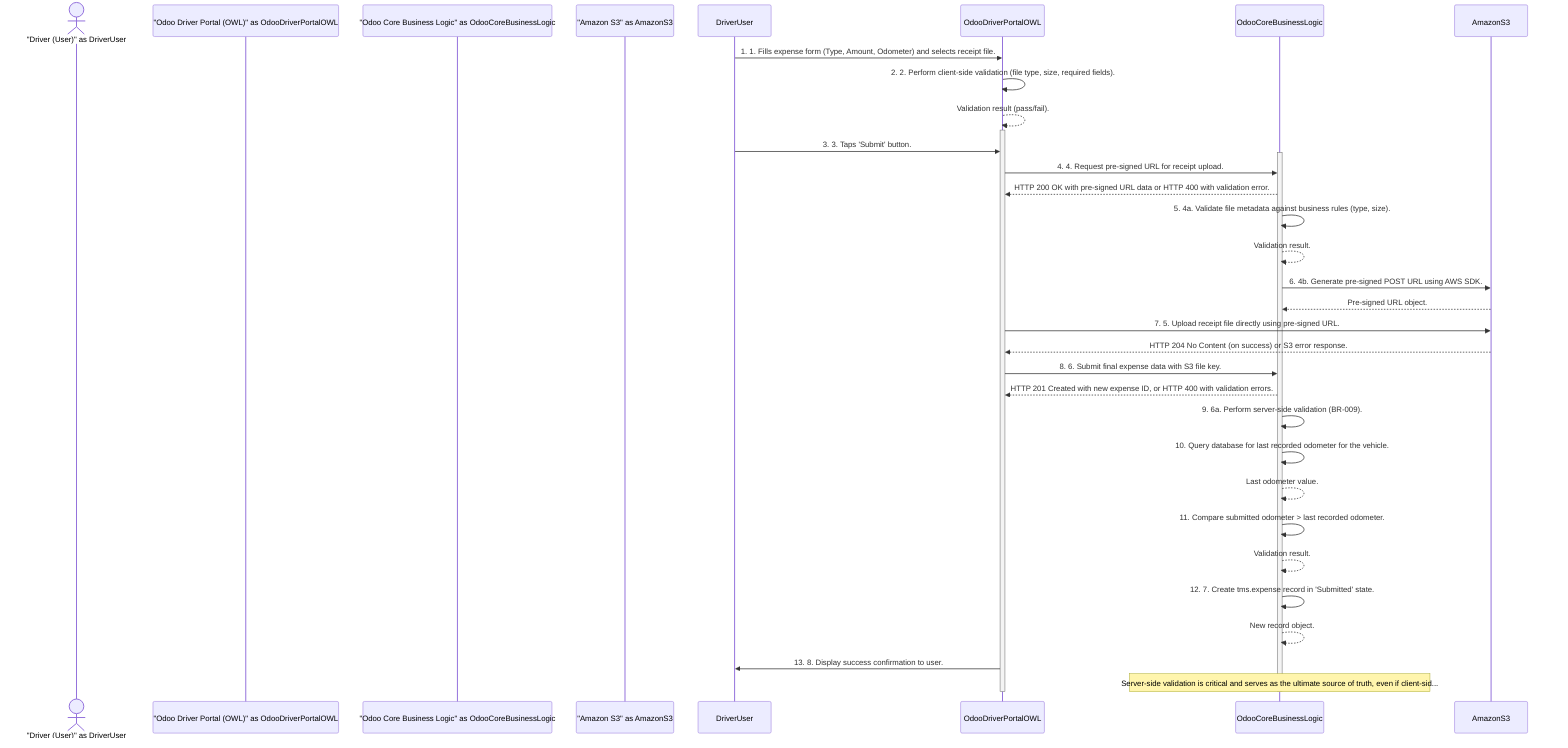 sequenceDiagram
    actor "Driver (User)" as DriverUser
    participant "Odoo Driver Portal (OWL)" as OdooDriverPortalOWL
    participant "Odoo Core Business Logic" as OdooCoreBusinessLogic
    participant "Amazon S3" as AmazonS3

    DriverUser->>OdooDriverPortalOWL: 1. 1. Fills expense form (Type, Amount, Odometer) and selects receipt file.
    OdooDriverPortalOWL->>OdooDriverPortalOWL: 2. 2. Perform client-side validation (file type, size, required fields).
    OdooDriverPortalOWL-->>OdooDriverPortalOWL: Validation result (pass/fail).
    activate OdooDriverPortalOWL
    DriverUser->>OdooDriverPortalOWL: 3. 3. Taps 'Submit' button.
    activate OdooCoreBusinessLogic
    OdooDriverPortalOWL->>OdooCoreBusinessLogic: 4. 4. Request pre-signed URL for receipt upload.
    OdooCoreBusinessLogic-->>OdooDriverPortalOWL: HTTP 200 OK with pre-signed URL data or HTTP 400 with validation error.
    OdooCoreBusinessLogic->>OdooCoreBusinessLogic: 5. 4a. Validate file metadata against business rules (type, size).
    OdooCoreBusinessLogic-->>OdooCoreBusinessLogic: Validation result.
    OdooCoreBusinessLogic->>AmazonS3: 6. 4b. Generate pre-signed POST URL using AWS SDK.
    AmazonS3-->>OdooCoreBusinessLogic: Pre-signed URL object.
    OdooDriverPortalOWL->>AmazonS3: 7. 5. Upload receipt file directly using pre-signed URL.
    AmazonS3-->>OdooDriverPortalOWL: HTTP 204 No Content (on success) or S3 error response.
    OdooDriverPortalOWL->>OdooCoreBusinessLogic: 8. 6. Submit final expense data with S3 file key.
    OdooCoreBusinessLogic-->>OdooDriverPortalOWL: HTTP 201 Created with new expense ID, or HTTP 400 with validation errors.
    OdooCoreBusinessLogic->>OdooCoreBusinessLogic: 9. 6a. Perform server-side validation (BR-009).
    OdooCoreBusinessLogic->>OdooCoreBusinessLogic: 10. Query database for last recorded odometer for the vehicle.
    OdooCoreBusinessLogic-->>OdooCoreBusinessLogic: Last odometer value.
    OdooCoreBusinessLogic->>OdooCoreBusinessLogic: 11. Compare submitted odometer > last recorded odometer.
    OdooCoreBusinessLogic-->>OdooCoreBusinessLogic: Validation result.
    OdooCoreBusinessLogic->>OdooCoreBusinessLogic: 12. 7. Create tms.expense record in 'Submitted' state.
    OdooCoreBusinessLogic-->>OdooCoreBusinessLogic: New record object.
    OdooDriverPortalOWL->>DriverUser: 13. 8. Display success confirmation to user.

    note over OdooCoreBusinessLogic: Server-side validation is critical and serves as the ultimate source of truth, even if client-sid...

    deactivate OdooCoreBusinessLogic
    deactivate OdooDriverPortalOWL